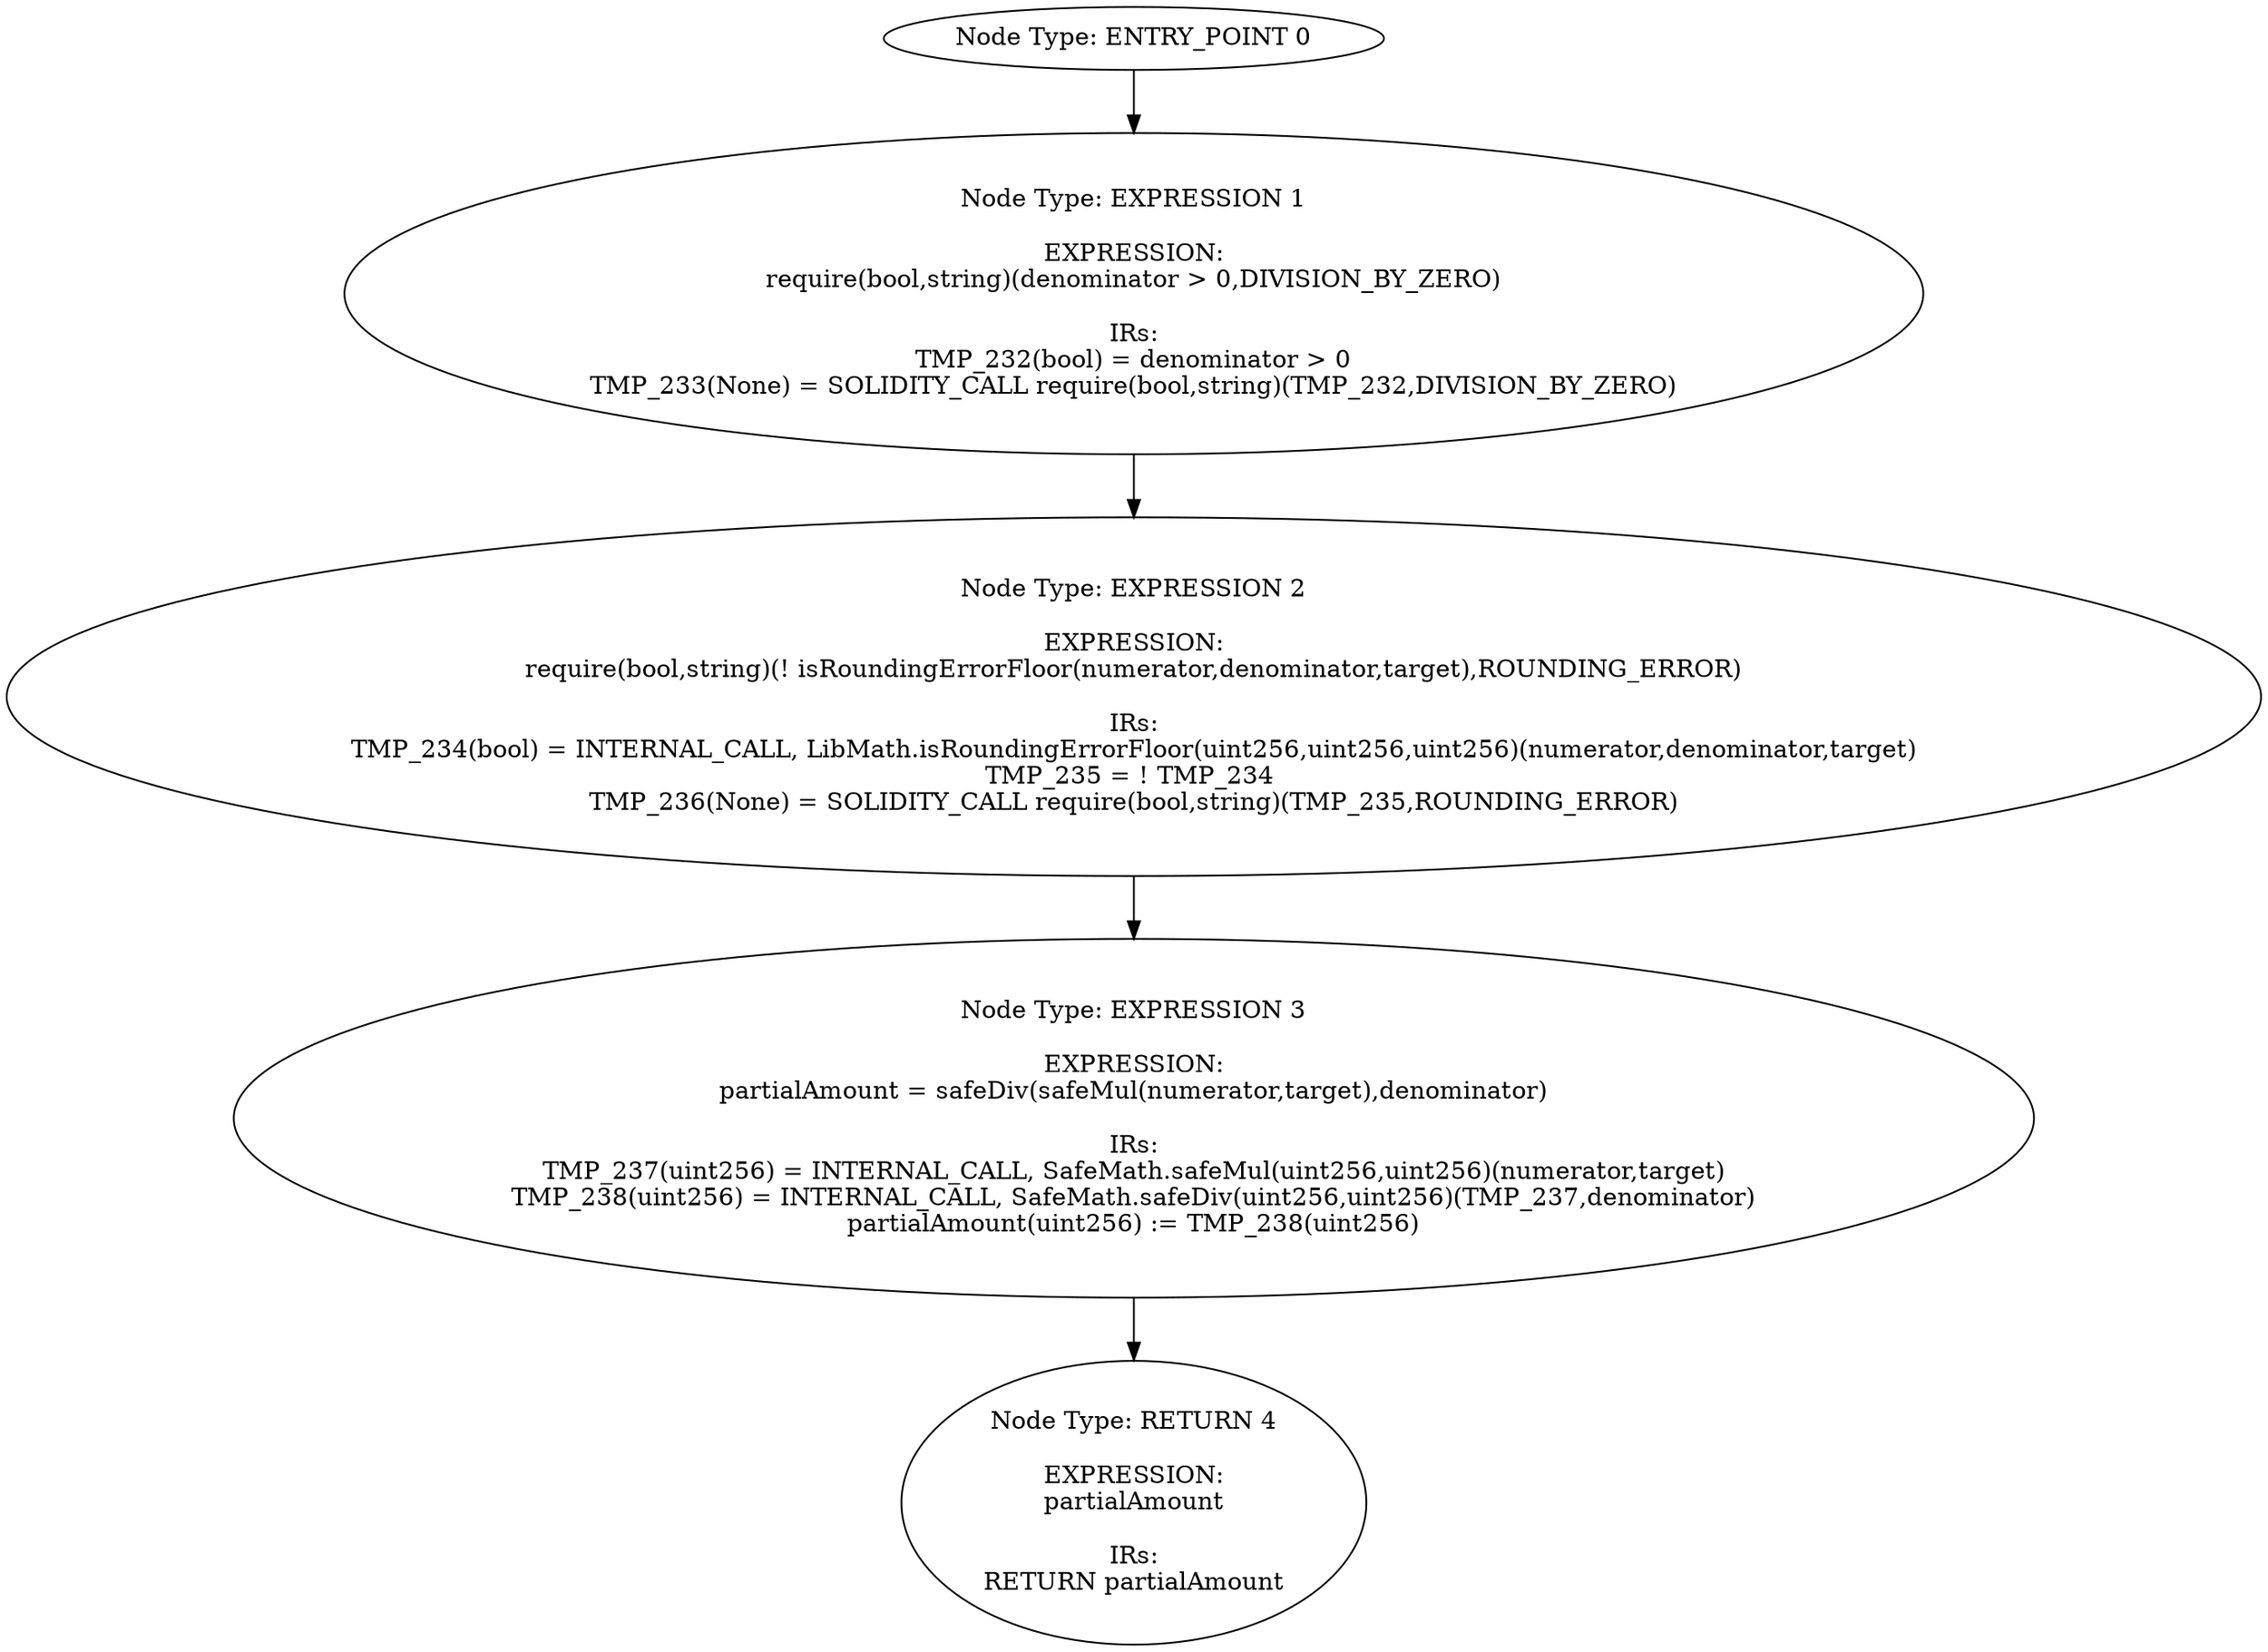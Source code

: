 digraph{
0[label="Node Type: ENTRY_POINT 0
"];
0->1;
1[label="Node Type: EXPRESSION 1

EXPRESSION:
require(bool,string)(denominator > 0,DIVISION_BY_ZERO)

IRs:
TMP_232(bool) = denominator > 0
TMP_233(None) = SOLIDITY_CALL require(bool,string)(TMP_232,DIVISION_BY_ZERO)"];
1->2;
2[label="Node Type: EXPRESSION 2

EXPRESSION:
require(bool,string)(! isRoundingErrorFloor(numerator,denominator,target),ROUNDING_ERROR)

IRs:
TMP_234(bool) = INTERNAL_CALL, LibMath.isRoundingErrorFloor(uint256,uint256,uint256)(numerator,denominator,target)
TMP_235 = ! TMP_234 
TMP_236(None) = SOLIDITY_CALL require(bool,string)(TMP_235,ROUNDING_ERROR)"];
2->3;
3[label="Node Type: EXPRESSION 3

EXPRESSION:
partialAmount = safeDiv(safeMul(numerator,target),denominator)

IRs:
TMP_237(uint256) = INTERNAL_CALL, SafeMath.safeMul(uint256,uint256)(numerator,target)
TMP_238(uint256) = INTERNAL_CALL, SafeMath.safeDiv(uint256,uint256)(TMP_237,denominator)
partialAmount(uint256) := TMP_238(uint256)"];
3->4;
4[label="Node Type: RETURN 4

EXPRESSION:
partialAmount

IRs:
RETURN partialAmount"];
}
